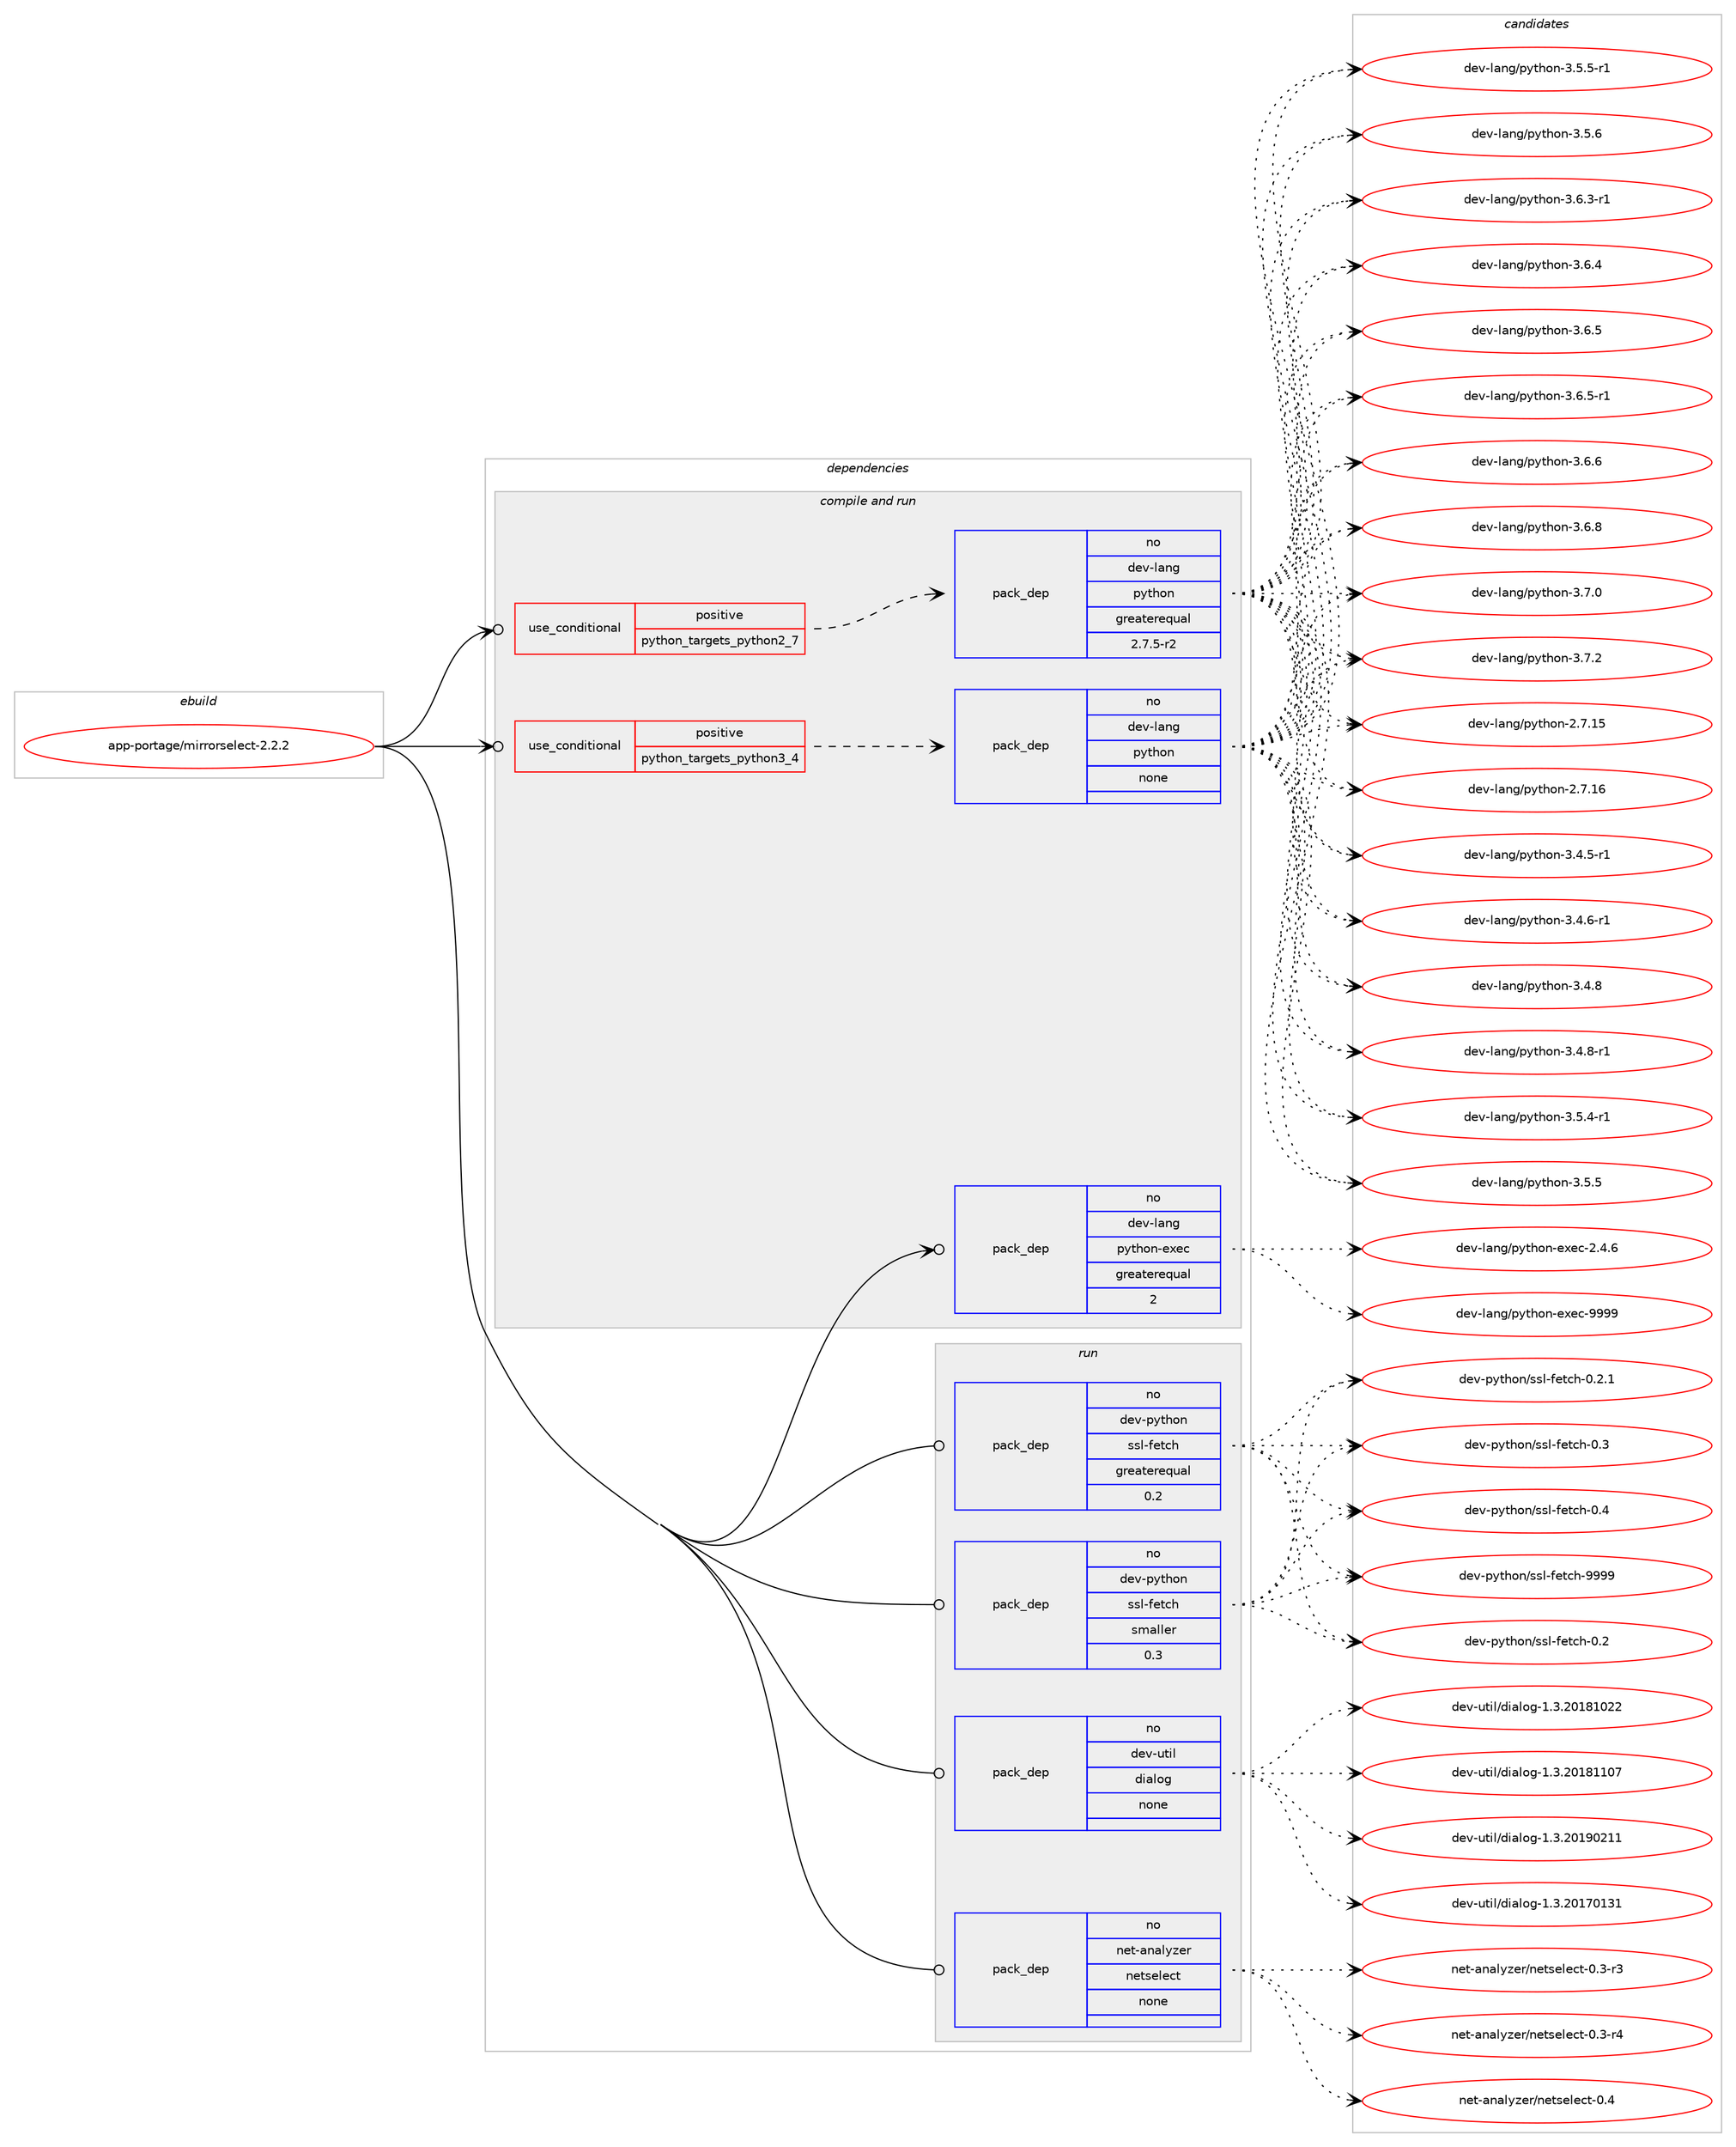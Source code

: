 digraph prolog {

# *************
# Graph options
# *************

newrank=true;
concentrate=true;
compound=true;
graph [rankdir=LR,fontname=Helvetica,fontsize=10,ranksep=1.5];#, ranksep=2.5, nodesep=0.2];
edge  [arrowhead=vee];
node  [fontname=Helvetica,fontsize=10];

# **********
# The ebuild
# **********

subgraph cluster_leftcol {
color=gray;
rank=same;
label=<<i>ebuild</i>>;
id [label="app-portage/mirrorselect-2.2.2", color=red, width=4, href="../app-portage/mirrorselect-2.2.2.svg"];
}

# ****************
# The dependencies
# ****************

subgraph cluster_midcol {
color=gray;
label=<<i>dependencies</i>>;
subgraph cluster_compile {
fillcolor="#eeeeee";
style=filled;
label=<<i>compile</i>>;
}
subgraph cluster_compileandrun {
fillcolor="#eeeeee";
style=filled;
label=<<i>compile and run</i>>;
subgraph cond355056 {
dependency1306729 [label=<<TABLE BORDER="0" CELLBORDER="1" CELLSPACING="0" CELLPADDING="4"><TR><TD ROWSPAN="3" CELLPADDING="10">use_conditional</TD></TR><TR><TD>positive</TD></TR><TR><TD>python_targets_python2_7</TD></TR></TABLE>>, shape=none, color=red];
subgraph pack931255 {
dependency1306730 [label=<<TABLE BORDER="0" CELLBORDER="1" CELLSPACING="0" CELLPADDING="4" WIDTH="220"><TR><TD ROWSPAN="6" CELLPADDING="30">pack_dep</TD></TR><TR><TD WIDTH="110">no</TD></TR><TR><TD>dev-lang</TD></TR><TR><TD>python</TD></TR><TR><TD>greaterequal</TD></TR><TR><TD>2.7.5-r2</TD></TR></TABLE>>, shape=none, color=blue];
}
dependency1306729:e -> dependency1306730:w [weight=20,style="dashed",arrowhead="vee"];
}
id:e -> dependency1306729:w [weight=20,style="solid",arrowhead="odotvee"];
subgraph cond355057 {
dependency1306731 [label=<<TABLE BORDER="0" CELLBORDER="1" CELLSPACING="0" CELLPADDING="4"><TR><TD ROWSPAN="3" CELLPADDING="10">use_conditional</TD></TR><TR><TD>positive</TD></TR><TR><TD>python_targets_python3_4</TD></TR></TABLE>>, shape=none, color=red];
subgraph pack931256 {
dependency1306732 [label=<<TABLE BORDER="0" CELLBORDER="1" CELLSPACING="0" CELLPADDING="4" WIDTH="220"><TR><TD ROWSPAN="6" CELLPADDING="30">pack_dep</TD></TR><TR><TD WIDTH="110">no</TD></TR><TR><TD>dev-lang</TD></TR><TR><TD>python</TD></TR><TR><TD>none</TD></TR><TR><TD></TD></TR></TABLE>>, shape=none, color=blue];
}
dependency1306731:e -> dependency1306732:w [weight=20,style="dashed",arrowhead="vee"];
}
id:e -> dependency1306731:w [weight=20,style="solid",arrowhead="odotvee"];
subgraph pack931257 {
dependency1306733 [label=<<TABLE BORDER="0" CELLBORDER="1" CELLSPACING="0" CELLPADDING="4" WIDTH="220"><TR><TD ROWSPAN="6" CELLPADDING="30">pack_dep</TD></TR><TR><TD WIDTH="110">no</TD></TR><TR><TD>dev-lang</TD></TR><TR><TD>python-exec</TD></TR><TR><TD>greaterequal</TD></TR><TR><TD>2</TD></TR></TABLE>>, shape=none, color=blue];
}
id:e -> dependency1306733:w [weight=20,style="solid",arrowhead="odotvee"];
}
subgraph cluster_run {
fillcolor="#eeeeee";
style=filled;
label=<<i>run</i>>;
subgraph pack931258 {
dependency1306734 [label=<<TABLE BORDER="0" CELLBORDER="1" CELLSPACING="0" CELLPADDING="4" WIDTH="220"><TR><TD ROWSPAN="6" CELLPADDING="30">pack_dep</TD></TR><TR><TD WIDTH="110">no</TD></TR><TR><TD>dev-python</TD></TR><TR><TD>ssl-fetch</TD></TR><TR><TD>greaterequal</TD></TR><TR><TD>0.2</TD></TR></TABLE>>, shape=none, color=blue];
}
id:e -> dependency1306734:w [weight=20,style="solid",arrowhead="odot"];
subgraph pack931259 {
dependency1306735 [label=<<TABLE BORDER="0" CELLBORDER="1" CELLSPACING="0" CELLPADDING="4" WIDTH="220"><TR><TD ROWSPAN="6" CELLPADDING="30">pack_dep</TD></TR><TR><TD WIDTH="110">no</TD></TR><TR><TD>dev-python</TD></TR><TR><TD>ssl-fetch</TD></TR><TR><TD>smaller</TD></TR><TR><TD>0.3</TD></TR></TABLE>>, shape=none, color=blue];
}
id:e -> dependency1306735:w [weight=20,style="solid",arrowhead="odot"];
subgraph pack931260 {
dependency1306736 [label=<<TABLE BORDER="0" CELLBORDER="1" CELLSPACING="0" CELLPADDING="4" WIDTH="220"><TR><TD ROWSPAN="6" CELLPADDING="30">pack_dep</TD></TR><TR><TD WIDTH="110">no</TD></TR><TR><TD>dev-util</TD></TR><TR><TD>dialog</TD></TR><TR><TD>none</TD></TR><TR><TD></TD></TR></TABLE>>, shape=none, color=blue];
}
id:e -> dependency1306736:w [weight=20,style="solid",arrowhead="odot"];
subgraph pack931261 {
dependency1306737 [label=<<TABLE BORDER="0" CELLBORDER="1" CELLSPACING="0" CELLPADDING="4" WIDTH="220"><TR><TD ROWSPAN="6" CELLPADDING="30">pack_dep</TD></TR><TR><TD WIDTH="110">no</TD></TR><TR><TD>net-analyzer</TD></TR><TR><TD>netselect</TD></TR><TR><TD>none</TD></TR><TR><TD></TD></TR></TABLE>>, shape=none, color=blue];
}
id:e -> dependency1306737:w [weight=20,style="solid",arrowhead="odot"];
}
}

# **************
# The candidates
# **************

subgraph cluster_choices {
rank=same;
color=gray;
label=<<i>candidates</i>>;

subgraph choice931255 {
color=black;
nodesep=1;
choice10010111845108971101034711212111610411111045504655464953 [label="dev-lang/python-2.7.15", color=red, width=4,href="../dev-lang/python-2.7.15.svg"];
choice10010111845108971101034711212111610411111045504655464954 [label="dev-lang/python-2.7.16", color=red, width=4,href="../dev-lang/python-2.7.16.svg"];
choice1001011184510897110103471121211161041111104551465246534511449 [label="dev-lang/python-3.4.5-r1", color=red, width=4,href="../dev-lang/python-3.4.5-r1.svg"];
choice1001011184510897110103471121211161041111104551465246544511449 [label="dev-lang/python-3.4.6-r1", color=red, width=4,href="../dev-lang/python-3.4.6-r1.svg"];
choice100101118451089711010347112121116104111110455146524656 [label="dev-lang/python-3.4.8", color=red, width=4,href="../dev-lang/python-3.4.8.svg"];
choice1001011184510897110103471121211161041111104551465246564511449 [label="dev-lang/python-3.4.8-r1", color=red, width=4,href="../dev-lang/python-3.4.8-r1.svg"];
choice1001011184510897110103471121211161041111104551465346524511449 [label="dev-lang/python-3.5.4-r1", color=red, width=4,href="../dev-lang/python-3.5.4-r1.svg"];
choice100101118451089711010347112121116104111110455146534653 [label="dev-lang/python-3.5.5", color=red, width=4,href="../dev-lang/python-3.5.5.svg"];
choice1001011184510897110103471121211161041111104551465346534511449 [label="dev-lang/python-3.5.5-r1", color=red, width=4,href="../dev-lang/python-3.5.5-r1.svg"];
choice100101118451089711010347112121116104111110455146534654 [label="dev-lang/python-3.5.6", color=red, width=4,href="../dev-lang/python-3.5.6.svg"];
choice1001011184510897110103471121211161041111104551465446514511449 [label="dev-lang/python-3.6.3-r1", color=red, width=4,href="../dev-lang/python-3.6.3-r1.svg"];
choice100101118451089711010347112121116104111110455146544652 [label="dev-lang/python-3.6.4", color=red, width=4,href="../dev-lang/python-3.6.4.svg"];
choice100101118451089711010347112121116104111110455146544653 [label="dev-lang/python-3.6.5", color=red, width=4,href="../dev-lang/python-3.6.5.svg"];
choice1001011184510897110103471121211161041111104551465446534511449 [label="dev-lang/python-3.6.5-r1", color=red, width=4,href="../dev-lang/python-3.6.5-r1.svg"];
choice100101118451089711010347112121116104111110455146544654 [label="dev-lang/python-3.6.6", color=red, width=4,href="../dev-lang/python-3.6.6.svg"];
choice100101118451089711010347112121116104111110455146544656 [label="dev-lang/python-3.6.8", color=red, width=4,href="../dev-lang/python-3.6.8.svg"];
choice100101118451089711010347112121116104111110455146554648 [label="dev-lang/python-3.7.0", color=red, width=4,href="../dev-lang/python-3.7.0.svg"];
choice100101118451089711010347112121116104111110455146554650 [label="dev-lang/python-3.7.2", color=red, width=4,href="../dev-lang/python-3.7.2.svg"];
dependency1306730:e -> choice10010111845108971101034711212111610411111045504655464953:w [style=dotted,weight="100"];
dependency1306730:e -> choice10010111845108971101034711212111610411111045504655464954:w [style=dotted,weight="100"];
dependency1306730:e -> choice1001011184510897110103471121211161041111104551465246534511449:w [style=dotted,weight="100"];
dependency1306730:e -> choice1001011184510897110103471121211161041111104551465246544511449:w [style=dotted,weight="100"];
dependency1306730:e -> choice100101118451089711010347112121116104111110455146524656:w [style=dotted,weight="100"];
dependency1306730:e -> choice1001011184510897110103471121211161041111104551465246564511449:w [style=dotted,weight="100"];
dependency1306730:e -> choice1001011184510897110103471121211161041111104551465346524511449:w [style=dotted,weight="100"];
dependency1306730:e -> choice100101118451089711010347112121116104111110455146534653:w [style=dotted,weight="100"];
dependency1306730:e -> choice1001011184510897110103471121211161041111104551465346534511449:w [style=dotted,weight="100"];
dependency1306730:e -> choice100101118451089711010347112121116104111110455146534654:w [style=dotted,weight="100"];
dependency1306730:e -> choice1001011184510897110103471121211161041111104551465446514511449:w [style=dotted,weight="100"];
dependency1306730:e -> choice100101118451089711010347112121116104111110455146544652:w [style=dotted,weight="100"];
dependency1306730:e -> choice100101118451089711010347112121116104111110455146544653:w [style=dotted,weight="100"];
dependency1306730:e -> choice1001011184510897110103471121211161041111104551465446534511449:w [style=dotted,weight="100"];
dependency1306730:e -> choice100101118451089711010347112121116104111110455146544654:w [style=dotted,weight="100"];
dependency1306730:e -> choice100101118451089711010347112121116104111110455146544656:w [style=dotted,weight="100"];
dependency1306730:e -> choice100101118451089711010347112121116104111110455146554648:w [style=dotted,weight="100"];
dependency1306730:e -> choice100101118451089711010347112121116104111110455146554650:w [style=dotted,weight="100"];
}
subgraph choice931256 {
color=black;
nodesep=1;
choice10010111845108971101034711212111610411111045504655464953 [label="dev-lang/python-2.7.15", color=red, width=4,href="../dev-lang/python-2.7.15.svg"];
choice10010111845108971101034711212111610411111045504655464954 [label="dev-lang/python-2.7.16", color=red, width=4,href="../dev-lang/python-2.7.16.svg"];
choice1001011184510897110103471121211161041111104551465246534511449 [label="dev-lang/python-3.4.5-r1", color=red, width=4,href="../dev-lang/python-3.4.5-r1.svg"];
choice1001011184510897110103471121211161041111104551465246544511449 [label="dev-lang/python-3.4.6-r1", color=red, width=4,href="../dev-lang/python-3.4.6-r1.svg"];
choice100101118451089711010347112121116104111110455146524656 [label="dev-lang/python-3.4.8", color=red, width=4,href="../dev-lang/python-3.4.8.svg"];
choice1001011184510897110103471121211161041111104551465246564511449 [label="dev-lang/python-3.4.8-r1", color=red, width=4,href="../dev-lang/python-3.4.8-r1.svg"];
choice1001011184510897110103471121211161041111104551465346524511449 [label="dev-lang/python-3.5.4-r1", color=red, width=4,href="../dev-lang/python-3.5.4-r1.svg"];
choice100101118451089711010347112121116104111110455146534653 [label="dev-lang/python-3.5.5", color=red, width=4,href="../dev-lang/python-3.5.5.svg"];
choice1001011184510897110103471121211161041111104551465346534511449 [label="dev-lang/python-3.5.5-r1", color=red, width=4,href="../dev-lang/python-3.5.5-r1.svg"];
choice100101118451089711010347112121116104111110455146534654 [label="dev-lang/python-3.5.6", color=red, width=4,href="../dev-lang/python-3.5.6.svg"];
choice1001011184510897110103471121211161041111104551465446514511449 [label="dev-lang/python-3.6.3-r1", color=red, width=4,href="../dev-lang/python-3.6.3-r1.svg"];
choice100101118451089711010347112121116104111110455146544652 [label="dev-lang/python-3.6.4", color=red, width=4,href="../dev-lang/python-3.6.4.svg"];
choice100101118451089711010347112121116104111110455146544653 [label="dev-lang/python-3.6.5", color=red, width=4,href="../dev-lang/python-3.6.5.svg"];
choice1001011184510897110103471121211161041111104551465446534511449 [label="dev-lang/python-3.6.5-r1", color=red, width=4,href="../dev-lang/python-3.6.5-r1.svg"];
choice100101118451089711010347112121116104111110455146544654 [label="dev-lang/python-3.6.6", color=red, width=4,href="../dev-lang/python-3.6.6.svg"];
choice100101118451089711010347112121116104111110455146544656 [label="dev-lang/python-3.6.8", color=red, width=4,href="../dev-lang/python-3.6.8.svg"];
choice100101118451089711010347112121116104111110455146554648 [label="dev-lang/python-3.7.0", color=red, width=4,href="../dev-lang/python-3.7.0.svg"];
choice100101118451089711010347112121116104111110455146554650 [label="dev-lang/python-3.7.2", color=red, width=4,href="../dev-lang/python-3.7.2.svg"];
dependency1306732:e -> choice10010111845108971101034711212111610411111045504655464953:w [style=dotted,weight="100"];
dependency1306732:e -> choice10010111845108971101034711212111610411111045504655464954:w [style=dotted,weight="100"];
dependency1306732:e -> choice1001011184510897110103471121211161041111104551465246534511449:w [style=dotted,weight="100"];
dependency1306732:e -> choice1001011184510897110103471121211161041111104551465246544511449:w [style=dotted,weight="100"];
dependency1306732:e -> choice100101118451089711010347112121116104111110455146524656:w [style=dotted,weight="100"];
dependency1306732:e -> choice1001011184510897110103471121211161041111104551465246564511449:w [style=dotted,weight="100"];
dependency1306732:e -> choice1001011184510897110103471121211161041111104551465346524511449:w [style=dotted,weight="100"];
dependency1306732:e -> choice100101118451089711010347112121116104111110455146534653:w [style=dotted,weight="100"];
dependency1306732:e -> choice1001011184510897110103471121211161041111104551465346534511449:w [style=dotted,weight="100"];
dependency1306732:e -> choice100101118451089711010347112121116104111110455146534654:w [style=dotted,weight="100"];
dependency1306732:e -> choice1001011184510897110103471121211161041111104551465446514511449:w [style=dotted,weight="100"];
dependency1306732:e -> choice100101118451089711010347112121116104111110455146544652:w [style=dotted,weight="100"];
dependency1306732:e -> choice100101118451089711010347112121116104111110455146544653:w [style=dotted,weight="100"];
dependency1306732:e -> choice1001011184510897110103471121211161041111104551465446534511449:w [style=dotted,weight="100"];
dependency1306732:e -> choice100101118451089711010347112121116104111110455146544654:w [style=dotted,weight="100"];
dependency1306732:e -> choice100101118451089711010347112121116104111110455146544656:w [style=dotted,weight="100"];
dependency1306732:e -> choice100101118451089711010347112121116104111110455146554648:w [style=dotted,weight="100"];
dependency1306732:e -> choice100101118451089711010347112121116104111110455146554650:w [style=dotted,weight="100"];
}
subgraph choice931257 {
color=black;
nodesep=1;
choice1001011184510897110103471121211161041111104510112010199455046524654 [label="dev-lang/python-exec-2.4.6", color=red, width=4,href="../dev-lang/python-exec-2.4.6.svg"];
choice10010111845108971101034711212111610411111045101120101994557575757 [label="dev-lang/python-exec-9999", color=red, width=4,href="../dev-lang/python-exec-9999.svg"];
dependency1306733:e -> choice1001011184510897110103471121211161041111104510112010199455046524654:w [style=dotted,weight="100"];
dependency1306733:e -> choice10010111845108971101034711212111610411111045101120101994557575757:w [style=dotted,weight="100"];
}
subgraph choice931258 {
color=black;
nodesep=1;
choice1001011184511212111610411111047115115108451021011169910445484650 [label="dev-python/ssl-fetch-0.2", color=red, width=4,href="../dev-python/ssl-fetch-0.2.svg"];
choice10010111845112121116104111110471151151084510210111699104454846504649 [label="dev-python/ssl-fetch-0.2.1", color=red, width=4,href="../dev-python/ssl-fetch-0.2.1.svg"];
choice1001011184511212111610411111047115115108451021011169910445484651 [label="dev-python/ssl-fetch-0.3", color=red, width=4,href="../dev-python/ssl-fetch-0.3.svg"];
choice1001011184511212111610411111047115115108451021011169910445484652 [label="dev-python/ssl-fetch-0.4", color=red, width=4,href="../dev-python/ssl-fetch-0.4.svg"];
choice100101118451121211161041111104711511510845102101116991044557575757 [label="dev-python/ssl-fetch-9999", color=red, width=4,href="../dev-python/ssl-fetch-9999.svg"];
dependency1306734:e -> choice1001011184511212111610411111047115115108451021011169910445484650:w [style=dotted,weight="100"];
dependency1306734:e -> choice10010111845112121116104111110471151151084510210111699104454846504649:w [style=dotted,weight="100"];
dependency1306734:e -> choice1001011184511212111610411111047115115108451021011169910445484651:w [style=dotted,weight="100"];
dependency1306734:e -> choice1001011184511212111610411111047115115108451021011169910445484652:w [style=dotted,weight="100"];
dependency1306734:e -> choice100101118451121211161041111104711511510845102101116991044557575757:w [style=dotted,weight="100"];
}
subgraph choice931259 {
color=black;
nodesep=1;
choice1001011184511212111610411111047115115108451021011169910445484650 [label="dev-python/ssl-fetch-0.2", color=red, width=4,href="../dev-python/ssl-fetch-0.2.svg"];
choice10010111845112121116104111110471151151084510210111699104454846504649 [label="dev-python/ssl-fetch-0.2.1", color=red, width=4,href="../dev-python/ssl-fetch-0.2.1.svg"];
choice1001011184511212111610411111047115115108451021011169910445484651 [label="dev-python/ssl-fetch-0.3", color=red, width=4,href="../dev-python/ssl-fetch-0.3.svg"];
choice1001011184511212111610411111047115115108451021011169910445484652 [label="dev-python/ssl-fetch-0.4", color=red, width=4,href="../dev-python/ssl-fetch-0.4.svg"];
choice100101118451121211161041111104711511510845102101116991044557575757 [label="dev-python/ssl-fetch-9999", color=red, width=4,href="../dev-python/ssl-fetch-9999.svg"];
dependency1306735:e -> choice1001011184511212111610411111047115115108451021011169910445484650:w [style=dotted,weight="100"];
dependency1306735:e -> choice10010111845112121116104111110471151151084510210111699104454846504649:w [style=dotted,weight="100"];
dependency1306735:e -> choice1001011184511212111610411111047115115108451021011169910445484651:w [style=dotted,weight="100"];
dependency1306735:e -> choice1001011184511212111610411111047115115108451021011169910445484652:w [style=dotted,weight="100"];
dependency1306735:e -> choice100101118451121211161041111104711511510845102101116991044557575757:w [style=dotted,weight="100"];
}
subgraph choice931260 {
color=black;
nodesep=1;
choice10010111845117116105108471001059710811110345494651465048495548495149 [label="dev-util/dialog-1.3.20170131", color=red, width=4,href="../dev-util/dialog-1.3.20170131.svg"];
choice10010111845117116105108471001059710811110345494651465048495649485050 [label="dev-util/dialog-1.3.20181022", color=red, width=4,href="../dev-util/dialog-1.3.20181022.svg"];
choice10010111845117116105108471001059710811110345494651465048495649494855 [label="dev-util/dialog-1.3.20181107", color=red, width=4,href="../dev-util/dialog-1.3.20181107.svg"];
choice10010111845117116105108471001059710811110345494651465048495748504949 [label="dev-util/dialog-1.3.20190211", color=red, width=4,href="../dev-util/dialog-1.3.20190211.svg"];
dependency1306736:e -> choice10010111845117116105108471001059710811110345494651465048495548495149:w [style=dotted,weight="100"];
dependency1306736:e -> choice10010111845117116105108471001059710811110345494651465048495649485050:w [style=dotted,weight="100"];
dependency1306736:e -> choice10010111845117116105108471001059710811110345494651465048495649494855:w [style=dotted,weight="100"];
dependency1306736:e -> choice10010111845117116105108471001059710811110345494651465048495748504949:w [style=dotted,weight="100"];
}
subgraph choice931261 {
color=black;
nodesep=1;
choice1101011164597110971081211221011144711010111611510110810199116454846514511451 [label="net-analyzer/netselect-0.3-r3", color=red, width=4,href="../net-analyzer/netselect-0.3-r3.svg"];
choice1101011164597110971081211221011144711010111611510110810199116454846514511452 [label="net-analyzer/netselect-0.3-r4", color=red, width=4,href="../net-analyzer/netselect-0.3-r4.svg"];
choice110101116459711097108121122101114471101011161151011081019911645484652 [label="net-analyzer/netselect-0.4", color=red, width=4,href="../net-analyzer/netselect-0.4.svg"];
dependency1306737:e -> choice1101011164597110971081211221011144711010111611510110810199116454846514511451:w [style=dotted,weight="100"];
dependency1306737:e -> choice1101011164597110971081211221011144711010111611510110810199116454846514511452:w [style=dotted,weight="100"];
dependency1306737:e -> choice110101116459711097108121122101114471101011161151011081019911645484652:w [style=dotted,weight="100"];
}
}

}
